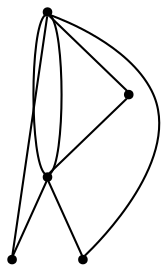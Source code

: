 graph {
  node [shape=point,comment="{\"directed\":false,\"doi\":\"10.1007/978-3-031-49275-4_5\",\"figure\":\"6\"}"]

  v0 [pos="981.6855594419388,511.26033143819575"]
  v1 [pos="732.1999635556059,511.26033143819575"]
  v2 [pos="981.6855594419388,302.7129712460181"]
  v3 [pos="1210.384546701751,323.55343819918346"]
  v4 [pos="732.1999635556058,302.7129712460181"]

  v0 -- v1 [id="-1",pos="981.6855594419388,511.26033143819575 972.1881841398331,459.2776914132225 931.6359425213492,418.5966095327766 879.815133814202,409.0660942924048 810.9208349551678,396.39765627326415 744.8311668471174,442.1502338403333 732.1999635556059,511.26033143819575"]
  v1 -- v0 [id="-5",pos="732.1999635556059,511.26033143819575 981.6855594419388,511.26033143819575 981.6855594419388,511.26033143819575 981.6855594419388,511.26033143819575"]
  v1 -- v4 [id="-9",pos="732.1999635556059,511.26033143819575 732.1999635556058,302.7129712460181 732.1999635556058,302.7129712460181 732.1999635556058,302.7129712460181"]
  v1 -- v3 [id="-10",pos="732.1999635556059,511.26033143819575 1210.384546701751,323.55343819918346 1210.384546701751,323.55343819918346 1210.384546701751,323.55343819918346"]
  v4 -- v0 [id="-11",pos="732.1999635556058,302.7129712460181 981.6855594419388,511.26033143819575 981.6855594419388,511.26033143819575 981.6855594419388,511.26033143819575"]
  v2 -- v1 [id="-14",pos="981.6855594419388,302.7129712460181 732.1999635556059,511.26033143819575 732.1999635556059,511.26033143819575 732.1999635556059,511.26033143819575"]
  v0 -- v3 [id="-16",pos="981.6855594419388,511.26033143819575 1210.384546701751,323.55343819918346 1210.384546701751,323.55343819918346 1210.384546701751,323.55343819918346"]
  v0 -- v2 [id="-17",pos="981.6855594419388,511.26033143819575 981.6855594419388,302.7129712460181 981.6855594419388,302.7129712460181 981.6855594419388,302.7129712460181"]
}